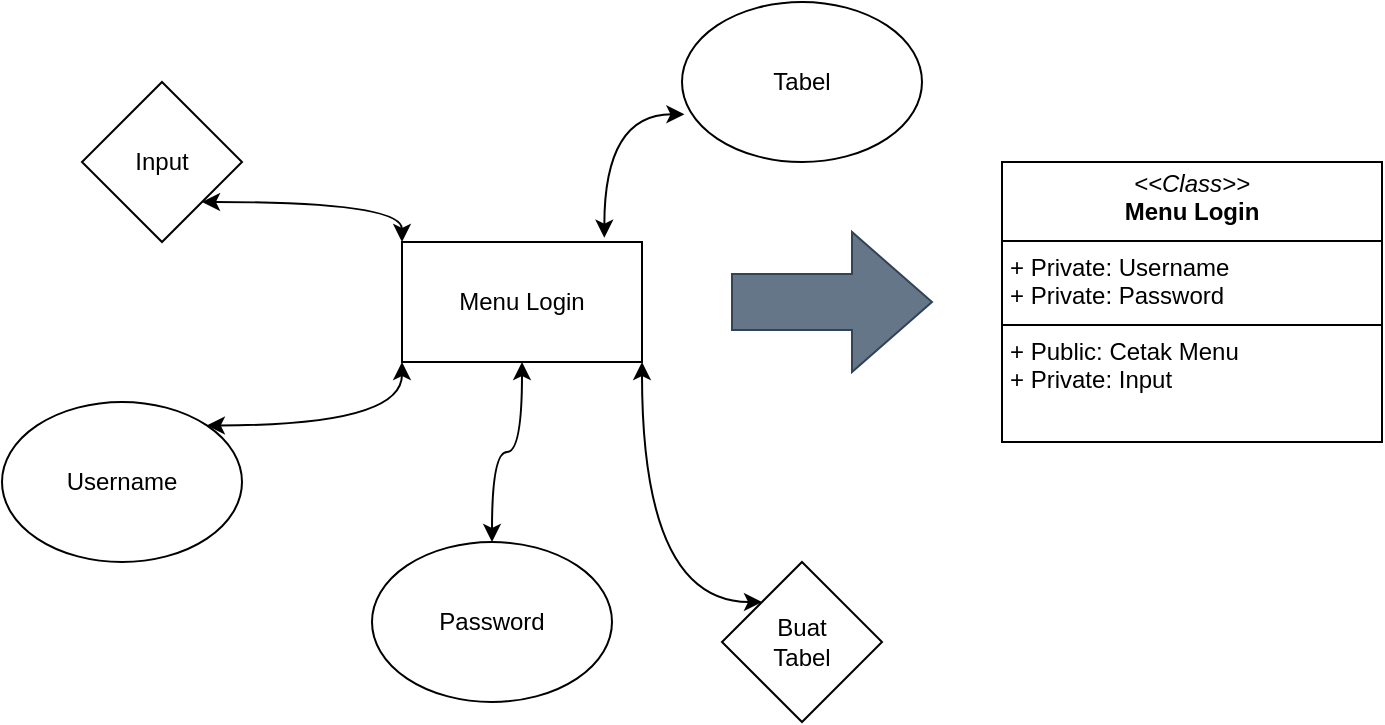 <mxfile version="24.7.4">
  <diagram name="Page-1" id="5PuWO_kRB9OpIuDTrn4n">
    <mxGraphModel dx="880" dy="442" grid="1" gridSize="10" guides="1" tooltips="1" connect="1" arrows="1" fold="1" page="1" pageScale="1" pageWidth="850" pageHeight="1100" math="0" shadow="0">
      <root>
        <mxCell id="0" />
        <mxCell id="1" parent="0" />
        <mxCell id="MHKYAvx1MBaDCZHofn24-1" value="Menu Login" style="rounded=0;whiteSpace=wrap;html=1;" vertex="1" parent="1">
          <mxGeometry x="260" y="140" width="120" height="60" as="geometry" />
        </mxCell>
        <mxCell id="MHKYAvx1MBaDCZHofn24-13" style="edgeStyle=orthogonalEdgeStyle;rounded=0;orthogonalLoop=1;jettySize=auto;html=1;exitX=1;exitY=0;exitDx=0;exitDy=0;entryX=0;entryY=1;entryDx=0;entryDy=0;curved=1;startArrow=classic;startFill=1;" edge="1" parent="1" source="MHKYAvx1MBaDCZHofn24-2" target="MHKYAvx1MBaDCZHofn24-1">
          <mxGeometry relative="1" as="geometry" />
        </mxCell>
        <mxCell id="MHKYAvx1MBaDCZHofn24-2" value="Username" style="ellipse;whiteSpace=wrap;html=1;" vertex="1" parent="1">
          <mxGeometry x="60" y="220" width="120" height="80" as="geometry" />
        </mxCell>
        <mxCell id="MHKYAvx1MBaDCZHofn24-10" style="edgeStyle=orthogonalEdgeStyle;rounded=0;orthogonalLoop=1;jettySize=auto;html=1;exitX=0.01;exitY=0.702;exitDx=0;exitDy=0;entryX=0.843;entryY=-0.036;entryDx=0;entryDy=0;curved=1;startArrow=classic;startFill=1;entryPerimeter=0;exitPerimeter=0;" edge="1" parent="1" source="MHKYAvx1MBaDCZHofn24-3" target="MHKYAvx1MBaDCZHofn24-1">
          <mxGeometry relative="1" as="geometry" />
        </mxCell>
        <mxCell id="MHKYAvx1MBaDCZHofn24-3" value="Tabel" style="ellipse;whiteSpace=wrap;html=1;" vertex="1" parent="1">
          <mxGeometry x="400" y="20" width="120" height="80" as="geometry" />
        </mxCell>
        <mxCell id="MHKYAvx1MBaDCZHofn24-12" style="edgeStyle=orthogonalEdgeStyle;rounded=0;orthogonalLoop=1;jettySize=auto;html=1;exitX=0.5;exitY=0;exitDx=0;exitDy=0;entryX=0.5;entryY=1;entryDx=0;entryDy=0;curved=1;startArrow=classic;startFill=1;" edge="1" parent="1" source="MHKYAvx1MBaDCZHofn24-6" target="MHKYAvx1MBaDCZHofn24-1">
          <mxGeometry relative="1" as="geometry" />
        </mxCell>
        <mxCell id="MHKYAvx1MBaDCZHofn24-6" value="Password" style="ellipse;whiteSpace=wrap;html=1;" vertex="1" parent="1">
          <mxGeometry x="245" y="290" width="120" height="80" as="geometry" />
        </mxCell>
        <mxCell id="MHKYAvx1MBaDCZHofn24-11" style="edgeStyle=orthogonalEdgeStyle;rounded=0;orthogonalLoop=1;jettySize=auto;html=1;exitX=0;exitY=0;exitDx=0;exitDy=0;entryX=1;entryY=1;entryDx=0;entryDy=0;curved=1;startArrow=classic;startFill=1;" edge="1" parent="1" source="MHKYAvx1MBaDCZHofn24-7" target="MHKYAvx1MBaDCZHofn24-1">
          <mxGeometry relative="1" as="geometry" />
        </mxCell>
        <mxCell id="MHKYAvx1MBaDCZHofn24-7" value="Buat&lt;br&gt;Tabel" style="rhombus;whiteSpace=wrap;html=1;" vertex="1" parent="1">
          <mxGeometry x="420" y="300" width="80" height="80" as="geometry" />
        </mxCell>
        <mxCell id="MHKYAvx1MBaDCZHofn24-9" style="edgeStyle=orthogonalEdgeStyle;rounded=0;orthogonalLoop=1;jettySize=auto;html=1;exitX=1;exitY=1;exitDx=0;exitDy=0;entryX=0;entryY=0;entryDx=0;entryDy=0;curved=1;startArrow=classic;startFill=1;" edge="1" parent="1" source="MHKYAvx1MBaDCZHofn24-8" target="MHKYAvx1MBaDCZHofn24-1">
          <mxGeometry relative="1" as="geometry" />
        </mxCell>
        <mxCell id="MHKYAvx1MBaDCZHofn24-8" value="Input" style="rhombus;whiteSpace=wrap;html=1;" vertex="1" parent="1">
          <mxGeometry x="100" y="60" width="80" height="80" as="geometry" />
        </mxCell>
        <mxCell id="MHKYAvx1MBaDCZHofn24-14" value="&lt;p style=&quot;margin:0px;margin-top:4px;text-align:center;&quot;&gt;&lt;i&gt;&amp;lt;&amp;lt;Class&amp;gt;&amp;gt;&lt;/i&gt;&lt;br&gt;&lt;b&gt;Menu Login&lt;/b&gt;&lt;br&gt;&lt;/p&gt;&lt;hr size=&quot;1&quot; style=&quot;border-style:solid;&quot;&gt;&lt;p style=&quot;margin:0px;margin-left:4px;&quot;&gt;+ Private: Username&lt;br&gt;+ Private: Password&lt;/p&gt;&lt;hr size=&quot;1&quot; style=&quot;border-style:solid;&quot;&gt;&lt;p style=&quot;margin:0px;margin-left:4px;&quot;&gt;+ Public: Cetak Menu&lt;br&gt;+ Private: Input&lt;br&gt;&lt;/p&gt;" style="verticalAlign=top;align=left;overflow=fill;html=1;whiteSpace=wrap;" vertex="1" parent="1">
          <mxGeometry x="560" y="100" width="190" height="140" as="geometry" />
        </mxCell>
        <mxCell id="MHKYAvx1MBaDCZHofn24-15" value="" style="html=1;shadow=0;dashed=0;align=center;verticalAlign=middle;shape=mxgraph.arrows2.arrow;dy=0.6;dx=40;notch=0;fillColor=#647687;fontColor=#ffffff;strokeColor=#314354;" vertex="1" parent="1">
          <mxGeometry x="425" y="135" width="100" height="70" as="geometry" />
        </mxCell>
      </root>
    </mxGraphModel>
  </diagram>
</mxfile>
